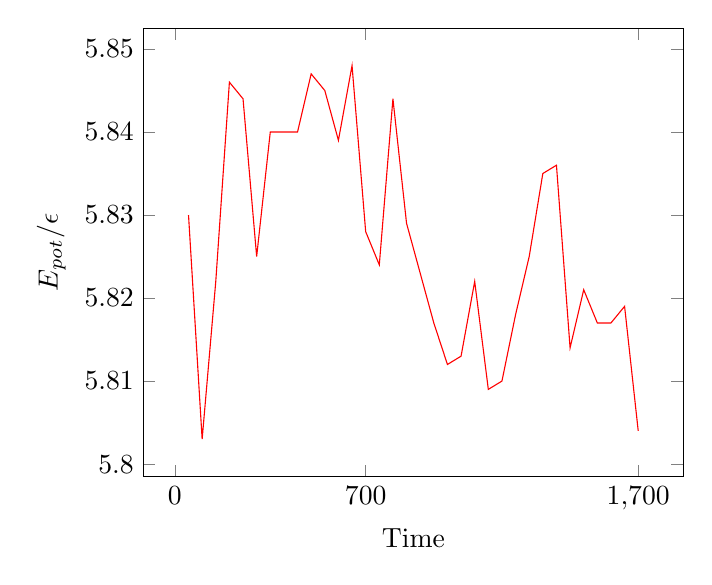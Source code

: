 %setpf_0.6_liam_1.3.dat
%  tail -n +2 *.dat | awk '{print "("$1 ", "  $8/$11 ")"}'
\begin{tikzpicture}
%\node[inner sep=0pt] at (1.1,1.1)
 %   {\includegraphics[width=.35\textwidth]{s_06_l_13}};
	\begin{axis}[
       xtick={0,700,1700},
		xlabel=Time,
		ylabel=$E_{pot}/\epsilon$,]
	\addplot[color=red] 
   % table[x expr=\thisrowno{0}*0.001, y index=1] {\table}
    coordinates    
    {
% Pot energy / epsilon vs time
(50, 5.83)
(100, 5.803)
(150, 5.822)
(200, 5.846)
(250, 5.844)
(300, 5.825)
(350, 5.84)
(400, 5.84)
(450, 5.84)
(500, 5.847)
(550, 5.845)
(600, 5.839)
(650, 5.848)
(700, 5.828)
(750, 5.824)
(800, 5.844)
(850, 5.829)
(900, 5.823)
(950, 5.817)
(1000, 5.812)
(1050, 5.813)
(1100, 5.822)
(1150, 5.809)
(1200, 5.81)
(1250, 5.818)
(1300, 5.825)
(1350, 5.835)
(1400, 5.836)
(1450, 5.814)
(1500, 5.821)
(1550, 5.817)
(1600, 5.817)
(1650, 5.819)
(1700, 5.804)
	};
	\end{axis}
\end{tikzpicture}